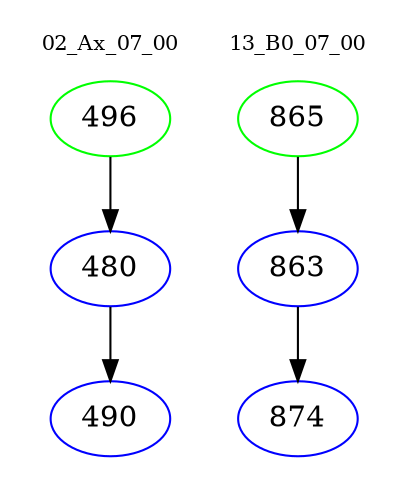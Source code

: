 digraph{
subgraph cluster_0 {
color = white
label = "02_Ax_07_00";
fontsize=10;
T0_496 [label="496", color="green"]
T0_496 -> T0_480 [color="black"]
T0_480 [label="480", color="blue"]
T0_480 -> T0_490 [color="black"]
T0_490 [label="490", color="blue"]
}
subgraph cluster_1 {
color = white
label = "13_B0_07_00";
fontsize=10;
T1_865 [label="865", color="green"]
T1_865 -> T1_863 [color="black"]
T1_863 [label="863", color="blue"]
T1_863 -> T1_874 [color="black"]
T1_874 [label="874", color="blue"]
}
}
